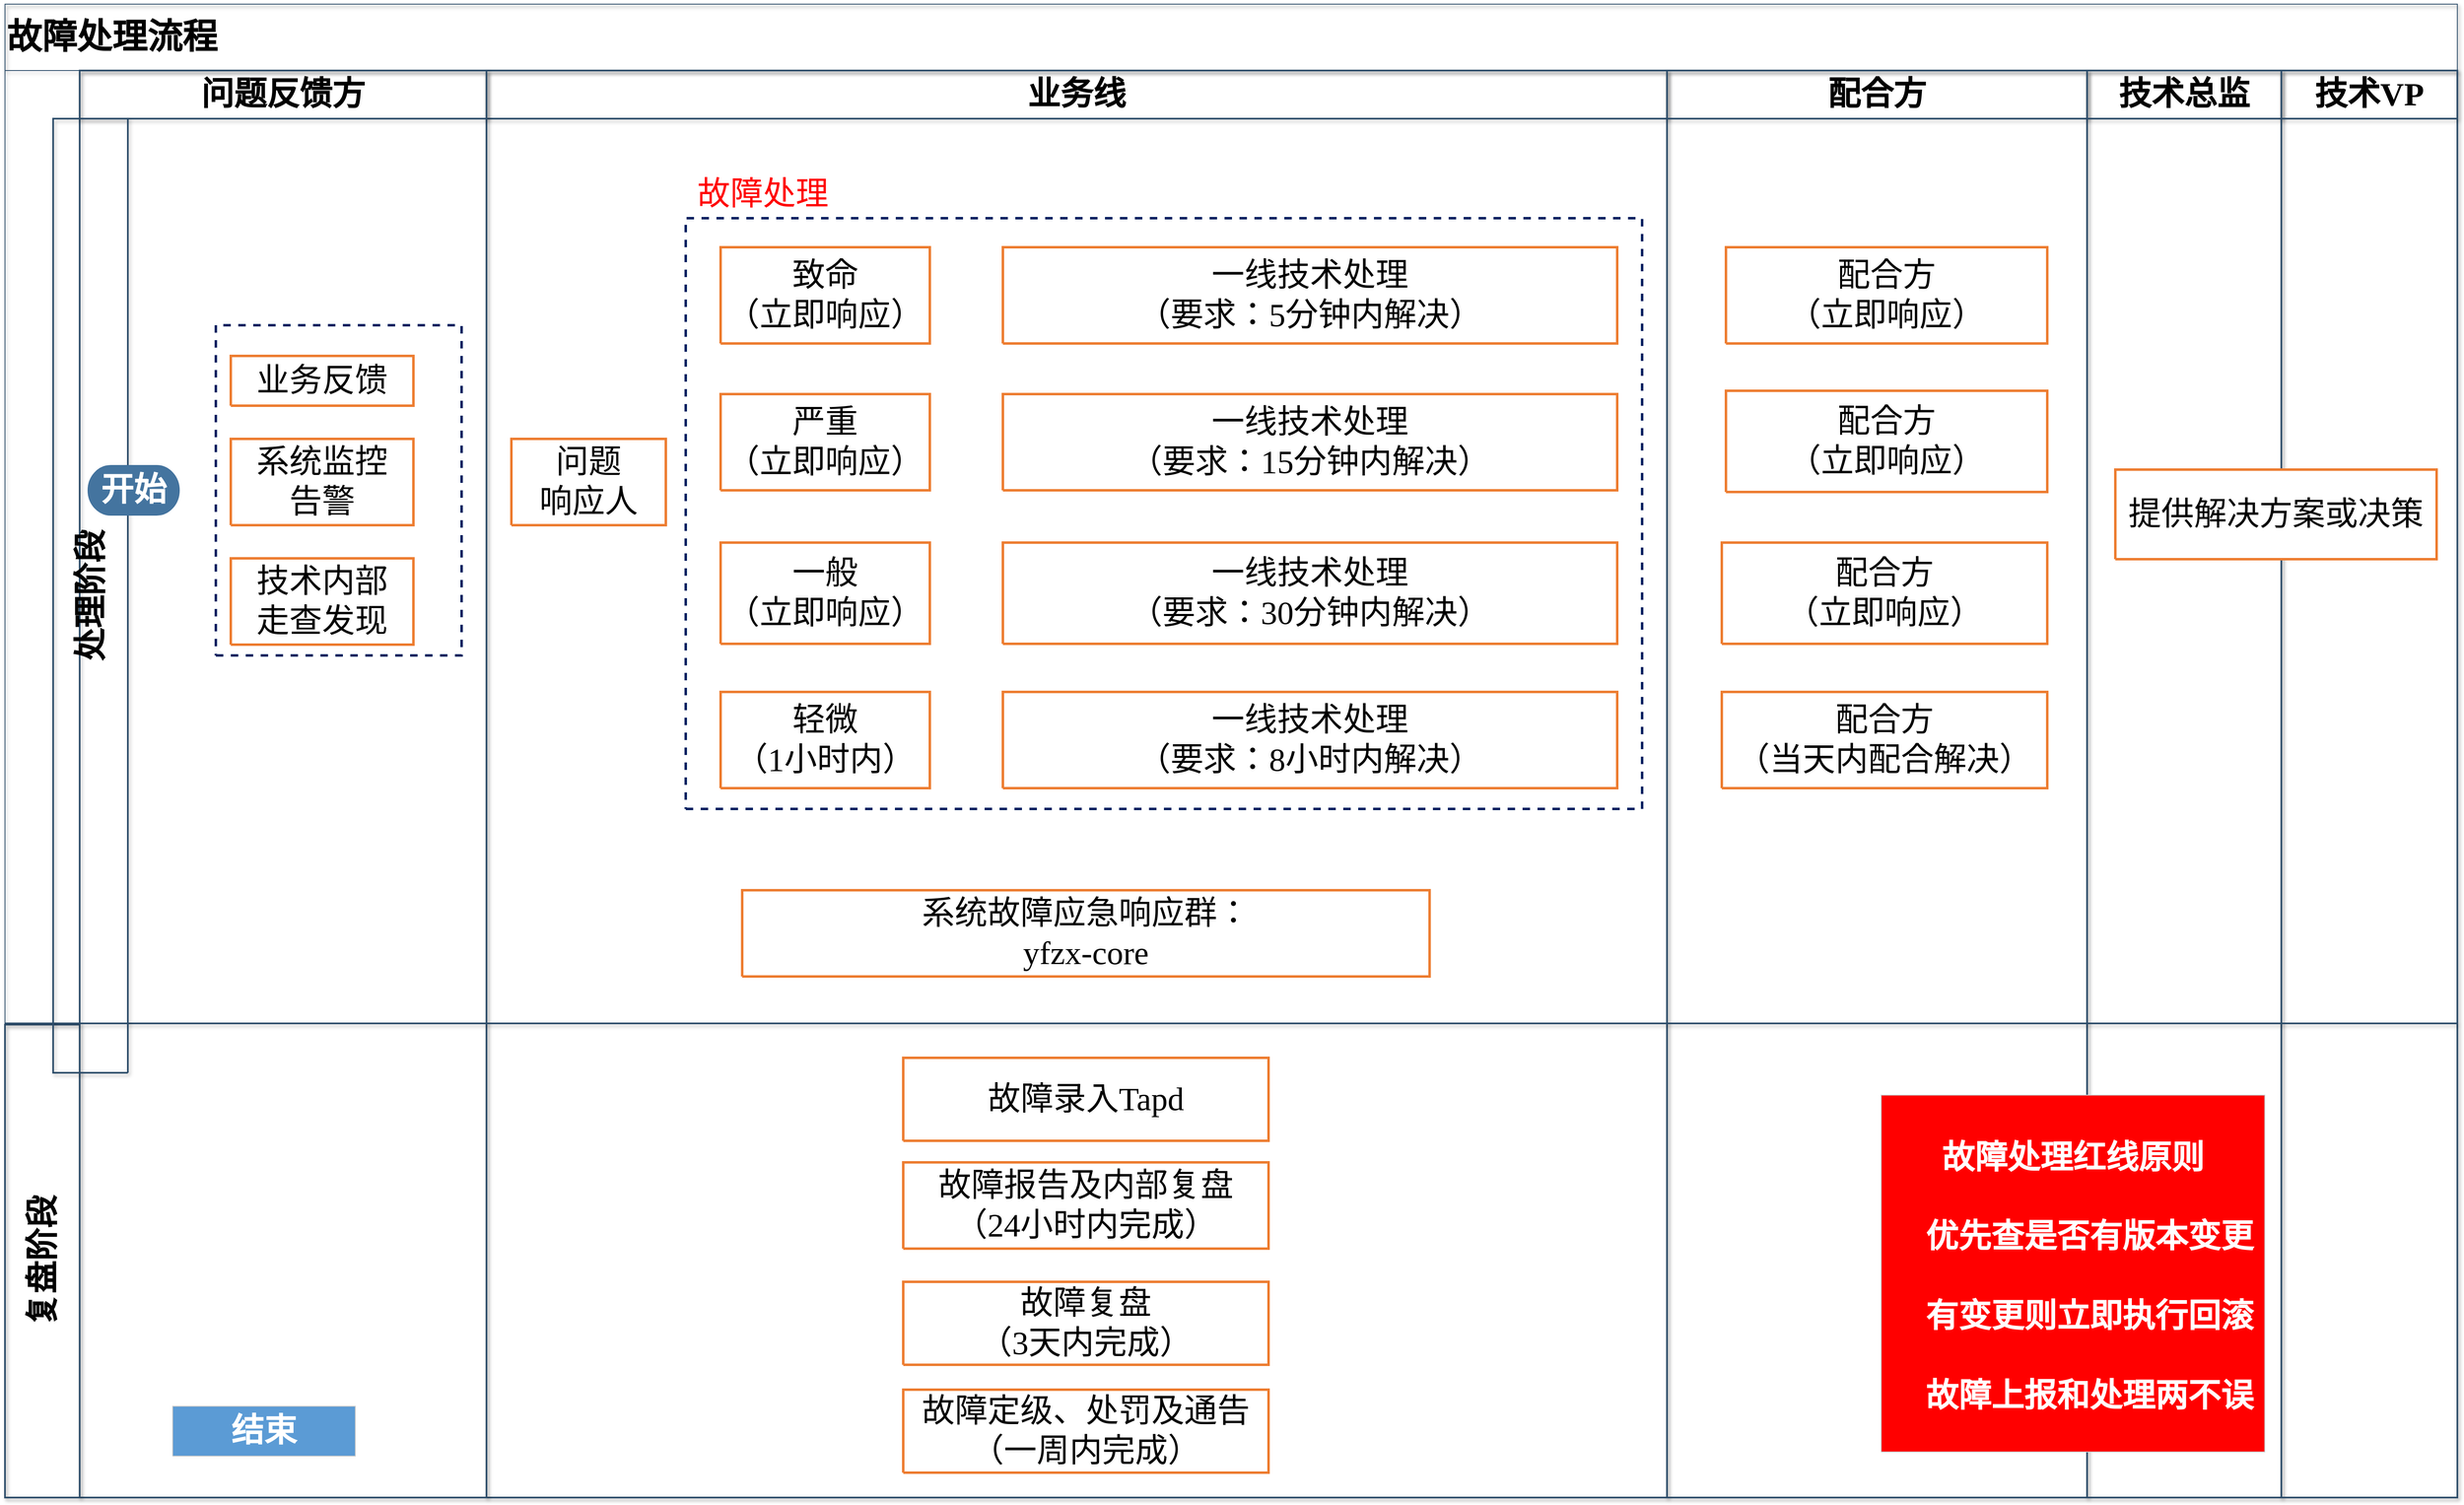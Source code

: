 <mxfile version="20.0.1" type="github"><diagram id="RXhcRyPgzI9M_mTxzWSv" name="Page-1"><mxGraphModel dx="1177" dy="769" grid="1" gridSize="10" guides="1" tooltips="1" connect="1" arrows="1" fold="1" page="1" pageScale="1" pageWidth="827" pageHeight="1169" math="0" shadow="0"><root><mxCell id="0"/><mxCell id="1" parent="0"/><mxCell id="GvSvn46CDAWrLHiPEnt6-1" style="vsdxID=1;fillColor=none;gradientColor=none;strokeColor=none;shadow=1;points=[[0,0.94,0],[0,0.88,0],[0,0.81,0],[0,0.75,0],[0,0.69,0],[0,0.63,0],[0,0.56,0],[0,0.5,0],[0,0.44,0],[0,0.37,0],[0,0.31,0],[0,0.25,0],[0,0.19,0],[0,0.13,0],[0,0.06,0],[1,0.94,0],[1,0.88,0],[1,0.81,0],[1,0.75,0],[1,0.69,0],[1,0.63,0],[1,0.56,0],[1,0.5,0],[1,0.44,0],[1,0.37,0],[1,0.31,0],[1,0.25,0],[1,0.19,0],[1,0.13,0],[1,0.06,0]];labelBackgroundColor=none;rounded=0;html=1;whiteSpace=wrap;" vertex="1" parent="1"><mxGeometry x="150" y="38" width="2954" height="1800" as="geometry"/></mxCell><mxCell id="GvSvn46CDAWrLHiPEnt6-2" style="vsdxID=2;fillColor=#4f88bb;gradientColor=none;fillOpacity=0;shape=stencil(nZBLDoAgDERP0z3SIyjew0SURgSD+Lu9kMZoXLhwN9O+tukAlrNpJg1SzDH4QW/URgNYgZTkjA4UkwJUgGXng+6DX1zLfmoymdXo17xh5zmRJ6Q42BWCfc2oJfdAr+Yv+AP9Cb7OJ3H/2JG1HNGz/84klThPVCc=);strokeColor=#2d4d6a;shadow=1;points=[[0.06,1,0],[0.13,1,0],[0.19,1,0],[0.25,1,0],[0.31,1,0],[0.37,1,0],[0.44,1,0],[0.5,1,0],[0.56,1,0],[0.63,1,0],[0.69,1,0],[0.75,1,0],[0.81,1,0],[0.88,1,0],[0.94,1,0],[0.06,0,0],[0.13,0,0],[0.19,0,0],[0.25,0,0],[0.31,0,0],[0.37,0,0],[0.44,0,0],[0.5,0,0],[0.56,0,0],[0.63,0,0],[0.69,0,0],[0.75,0,0],[0.81,0,0],[0.88,0,0],[0.94,0,0]];labelBackgroundColor=none;rounded=0;html=1;whiteSpace=wrap;" vertex="1" parent="GvSvn46CDAWrLHiPEnt6-1"><mxGeometry width="2954" height="1800" as="geometry"/></mxCell><mxCell id="GvSvn46CDAWrLHiPEnt6-3" value="&lt;div style=&quot;font-size: 1px&quot;&gt;&lt;font style=&quot;font-size:42.33px;font-family:Microsoft YaHei;color:#000000;direction:ltr;letter-spacing:0px;line-height:120%;opacity:1&quot;&gt;&lt;b&gt;故障处理流程&lt;br/&gt;&lt;/b&gt;&lt;/font&gt;&lt;/div&gt;" style="verticalAlign=middle;align=left;vsdxID=3;fillColor=none;gradientColor=none;shape=stencil(nZBLDoAgDERP0z3SIyjew0SURgSD+Lu9kMZoXLhwN9O+tukAlrNpJg1SzDH4QW/URgNYgZTkjA4UkwJUgGXng+6DX1zLfmoymdXo17xh5zmRJ6Q42BWCfc2oJfdAr+Yv+AP9Cb7OJ3H/2JG1HNGz/84klThPVCc=);strokeColor=#2d4d6a;shadow=1;points=[[0.06,1,0],[0.13,1,0],[0.19,1,0],[0.25,1,0],[0.31,1,0],[0.37,1,0],[0.44,1,0],[0.5,1,0],[0.56,1,0],[0.63,1,0],[0.69,1,0],[0.75,1,0],[0.81,1,0],[0.88,1,0],[0.94,1,0],[0.06,0,0],[0.13,0,0],[0.19,0,0],[0.25,0,0],[0.31,0,0],[0.37,0,0],[0.44,0,0],[0.5,0,0],[0.56,0,0],[0.63,0,0],[0.69,0,0],[0.75,0,0],[0.81,0,0],[0.88,0,0],[0.94,0,0]];labelBackgroundColor=none;rounded=0;html=1;whiteSpace=wrap;" vertex="1" parent="GvSvn46CDAWrLHiPEnt6-1"><mxGeometry width="2954" height="80" as="geometry"/></mxCell><mxCell id="GvSvn46CDAWrLHiPEnt6-4" style="vsdxID=4;fillColor=#44749f;gradientColor=none;fillOpacity=0;shape=stencil(nZBLDoAgDERP0z3SIyjew0SURgSD+Lu9kMZoXLhwN9N5bdMClrNpJg1SzDH4QW/URgNYgZTkjA4UkwJUgGXng+6DX1zLfmoymdXo1zxh5z6RO6Q42BWCfc2oJfdAr/AX/IH+BF/rk7hv7MjaZ/L+RirxJ1Gd);strokeColor=#2d4d6a;strokeWidth=2;shadow=1;points=[];labelBackgroundColor=none;rounded=0;html=1;whiteSpace=wrap;" vertex="1" parent="1"><mxGeometry x="240" y="118" width="2864" height="1720" as="geometry"/></mxCell><mxCell id="GvSvn46CDAWrLHiPEnt6-5" style="vsdxID=6;fillColor=none;gradientColor=none;strokeColor=none;strokeWidth=2;shadow=1;points=[];labelBackgroundColor=none;rounded=0;html=1;whiteSpace=wrap;" vertex="1" parent="1"><mxGeometry x="730" y="118" width="1422" height="1720" as="geometry"/></mxCell><mxCell id="GvSvn46CDAWrLHiPEnt6-6" style="vsdxID=7;fillColor=none;gradientColor=none;shape=stencil(nZBLDoAgDERP0z3SIyjew0SURgSD+Lu9kMZoXLhwN9O+tukAlrNpJg1SzDH4QW/URgNYgZTkjA4UkwJUgGXng+6DX1zLfmoymdXo17xh5zmRJ6Q42BWCfc2oJfdAr+Yv+AP9Cb7OJ3H/2JG1HNGz/84klThPVCc=);strokeColor=#2d4d6a;strokeWidth=2;shadow=1;points=[];labelBackgroundColor=none;rounded=0;html=1;whiteSpace=wrap;" vertex="1" parent="GvSvn46CDAWrLHiPEnt6-5"><mxGeometry width="1422" height="1720" as="geometry"/></mxCell><mxCell id="GvSvn46CDAWrLHiPEnt6-7" value="&lt;div style=&quot;font-size: 1px&quot;&gt;&lt;font style=&quot;font-size:39.51px;font-family:Microsoft YaHei;color:#000000;direction:ltr;letter-spacing:0px;line-height:120%;opacity:1&quot;&gt;&lt;b&gt;业务线&lt;br/&gt;&lt;/b&gt;&lt;/font&gt;&lt;/div&gt;" style="verticalAlign=middle;align=center;vsdxID=8;fillColor=none;gradientColor=none;shape=stencil(nZBLDoAgDERP0z3SIyjew0SURgSD+Lu9kMZoXLhwN9O+tukAlrNpJg1SzDH4QW/URgNYgZTkjA4UkwJUgGXng+6DX1zLfmoymdXo17xh5zmRJ6Q42BWCfc2oJfdAr+Yv+AP9Cb7OJ3H/2JG1HNGz/84klThPVCc=);strokeColor=#2d4d6a;strokeWidth=2;shadow=1;points=[];labelBackgroundColor=none;rounded=0;html=1;whiteSpace=wrap;" vertex="1" parent="GvSvn46CDAWrLHiPEnt6-5"><mxGeometry width="1422" height="58" as="geometry"/></mxCell><mxCell id="GvSvn46CDAWrLHiPEnt6-8" style="vsdxID=9;fillColor=none;gradientColor=none;strokeColor=none;strokeWidth=2;shadow=1;points=[];labelBackgroundColor=none;rounded=0;html=1;whiteSpace=wrap;" vertex="1" parent="1"><mxGeometry x="240" y="118" width="490" height="1720" as="geometry"/></mxCell><mxCell id="GvSvn46CDAWrLHiPEnt6-9" style="vsdxID=10;fillColor=#4f88bb;gradientColor=none;fillOpacity=0;shape=stencil(nZBLDoAgDERP0z3SIyjew0SURgSD+Lu9kMZoXLhwN9O+tukAlrNpJg1SzDH4QW/URgNYgZTkjA4UkwJUgGXng+6DX1zLfmoymdXo17xh5zmRJ6Q42BWCfc2oJfdAr+Yv+AP9Cb7OJ3H/2JG1HNGz/84klThPVCc=);strokeColor=#2d4d6a;strokeWidth=2;shadow=1;points=[];labelBackgroundColor=none;rounded=0;html=1;whiteSpace=wrap;" vertex="1" parent="GvSvn46CDAWrLHiPEnt6-8"><mxGeometry width="490" height="1720" as="geometry"/></mxCell><mxCell id="GvSvn46CDAWrLHiPEnt6-10" value="&lt;div style=&quot;font-size: 1px&quot;&gt;&lt;font style=&quot;font-size:39.51px;font-family:Microsoft YaHei;color:#000000;direction:ltr;letter-spacing:0px;line-height:120%;opacity:1&quot;&gt;&lt;b&gt;问题反馈方&lt;br/&gt;&lt;/b&gt;&lt;/font&gt;&lt;/div&gt;" style="verticalAlign=middle;align=center;vsdxID=11;fillColor=none;gradientColor=none;shape=stencil(nZBLDoAgDERP0z3SIyjew0SURgSD+Lu9kMZoXLhwN9O+tukAlrNpJg1SzDH4QW/URgNYgZTkjA4UkwJUgGXng+6DX1zLfmoymdXo17xh5zmRJ6Q42BWCfc2oJfdAr+Yv+AP9Cb7OJ3H/2JG1HNGz/84klThPVCc=);strokeColor=#2d4d6a;strokeWidth=2;shadow=1;points=[];labelBackgroundColor=none;rounded=0;html=1;whiteSpace=wrap;" vertex="1" parent="GvSvn46CDAWrLHiPEnt6-8"><mxGeometry width="490" height="58" as="geometry"/></mxCell><mxCell id="GvSvn46CDAWrLHiPEnt6-11" style="vsdxID=37;fillColor=none;gradientColor=none;strokeColor=none;strokeWidth=2;shadow=1;points=[];labelBackgroundColor=none;rounded=0;html=1;whiteSpace=wrap;" vertex="1" parent="1"><mxGeometry x="2152" y="118" width="506" height="1720" as="geometry"/></mxCell><mxCell id="GvSvn46CDAWrLHiPEnt6-12" style="vsdxID=38;fillColor=none;gradientColor=none;shape=stencil(nZBLDoAgDERP0z3SIyjew0SURgSD+Lu9kMZoXLhwN9O+tukAlrNpJg1SzDH4QW/URgNYgZTkjA4UkwJUgGXng+6DX1zLfmoymdXo17xh5zmRJ6Q42BWCfc2oJfdAr+Yv+AP9Cb7OJ3H/2JG1HNGz/84klThPVCc=);strokeColor=#2d4d6a;strokeWidth=2;shadow=1;points=[];labelBackgroundColor=none;rounded=0;html=1;whiteSpace=wrap;" vertex="1" parent="GvSvn46CDAWrLHiPEnt6-11"><mxGeometry width="506" height="1720" as="geometry"/></mxCell><mxCell id="GvSvn46CDAWrLHiPEnt6-13" value="&lt;div style=&quot;font-size: 1px&quot;&gt;&lt;font style=&quot;font-size:39.51px;font-family:Microsoft YaHei;color:#000000;direction:ltr;letter-spacing:0px;line-height:120%;opacity:1&quot;&gt;&lt;b&gt;配合方&lt;br/&gt;&lt;/b&gt;&lt;/font&gt;&lt;/div&gt;" style="verticalAlign=middle;align=center;vsdxID=39;fillColor=none;gradientColor=none;shape=stencil(nZBLDoAgDERP0z3SIyjew0SURgSD+Lu9kMZoXLhwN9O+tukAlrNpJg1SzDH4QW/URgNYgZTkjA4UkwJUgGXng+6DX1zLfmoymdXo17xh5zmRJ6Q42BWCfc2oJfdAr+Yv+AP9Cb7OJ3H/2JG1HNGz/84klThPVCc=);strokeColor=#2d4d6a;strokeWidth=2;shadow=1;points=[];labelBackgroundColor=none;rounded=0;html=1;whiteSpace=wrap;" vertex="1" parent="GvSvn46CDAWrLHiPEnt6-11"><mxGeometry width="506" height="58" as="geometry"/></mxCell><mxCell id="GvSvn46CDAWrLHiPEnt6-14" style="vsdxID=40;fillColor=none;gradientColor=none;strokeColor=none;strokeWidth=2;shadow=1;points=[];labelBackgroundColor=none;rounded=0;html=1;whiteSpace=wrap;" vertex="1" parent="1"><mxGeometry x="2658" y="118" width="234" height="1720" as="geometry"/></mxCell><mxCell id="GvSvn46CDAWrLHiPEnt6-15" style="vsdxID=41;fillColor=none;gradientColor=none;shape=stencil(nZBLDoAgDERP0z3SIyjew0SURgSD+Lu9kMZoXLhwN9O+tukAlrNpJg1SzDH4QW/URgNYgZTkjA4UkwJUgGXng+6DX1zLfmoymdXo17xh5zmRJ6Q42BWCfc2oJfdAr+Yv+AP9Cb7OJ3H/2JG1HNGz/84klThPVCc=);strokeColor=#2d4d6a;strokeWidth=2;shadow=1;points=[];labelBackgroundColor=none;rounded=0;html=1;whiteSpace=wrap;" vertex="1" parent="GvSvn46CDAWrLHiPEnt6-14"><mxGeometry width="234" height="1720" as="geometry"/></mxCell><mxCell id="GvSvn46CDAWrLHiPEnt6-16" value="&lt;div style=&quot;font-size: 1px&quot;&gt;&lt;font style=&quot;font-size:39.51px;font-family:Microsoft YaHei;color:#000000;direction:ltr;letter-spacing:0px;line-height:120%;opacity:1&quot;&gt;&lt;b&gt;技术总监&lt;br/&gt;&lt;/b&gt;&lt;/font&gt;&lt;/div&gt;" style="verticalAlign=middle;align=center;vsdxID=42;fillColor=none;gradientColor=none;shape=stencil(nZBLDoAgDERP0z3SIyjew0SURgSD+Lu9kMZoXLhwN9O+tukAlrNpJg1SzDH4QW/URgNYgZTkjA4UkwJUgGXng+6DX1zLfmoymdXo17xh5zmRJ6Q42BWCfc2oJfdAr+Yv+AP9Cb7OJ3H/2JG1HNGz/84klThPVCc=);strokeColor=#2d4d6a;strokeWidth=2;shadow=1;points=[];labelBackgroundColor=none;rounded=0;html=1;whiteSpace=wrap;" vertex="1" parent="GvSvn46CDAWrLHiPEnt6-14"><mxGeometry width="234" height="58" as="geometry"/></mxCell><mxCell id="GvSvn46CDAWrLHiPEnt6-17" style="vsdxID=163;fillColor=none;gradientColor=none;strokeColor=none;strokeWidth=2;shadow=1;points=[];labelBackgroundColor=none;rounded=0;html=1;whiteSpace=wrap;" vertex="1" parent="1"><mxGeometry x="2892" y="118" width="212" height="1720" as="geometry"/></mxCell><mxCell id="GvSvn46CDAWrLHiPEnt6-18" style="vsdxID=164;fillColor=none;gradientColor=none;shape=stencil(nZBLDoAgDERP0z3SIyjew0SURgSD+Lu9kMZoXLhwN9O+tukAlrNpJg1SzDH4QW/URgNYgZTkjA4UkwJUgGXng+6DX1zLfmoymdXo17xh5zmRJ6Q42BWCfc2oJfdAr+Yv+AP9Cb7OJ3H/2JG1HNGz/84klThPVCc=);strokeColor=#2d4d6a;strokeWidth=2;shadow=1;points=[];labelBackgroundColor=none;rounded=0;html=1;whiteSpace=wrap;" vertex="1" parent="GvSvn46CDAWrLHiPEnt6-17"><mxGeometry width="212" height="1720" as="geometry"/></mxCell><mxCell id="GvSvn46CDAWrLHiPEnt6-19" value="&lt;div style=&quot;font-size: 1px&quot;&gt;&lt;font style=&quot;font-size:39.51px;font-family:Microsoft YaHei;color:#000000;direction:ltr;letter-spacing:0px;line-height:120%;opacity:1&quot;&gt;&lt;b&gt;技术VP&lt;br/&gt;&lt;/b&gt;&lt;/font&gt;&lt;/div&gt;" style="verticalAlign=middle;align=center;vsdxID=165;fillColor=none;gradientColor=none;shape=stencil(nZBLDoAgDERP0z3SIyjew0SURgSD+Lu9kMZoXLhwN9O+tukAlrNpJg1SzDH4QW/URgNYgZTkjA4UkwJUgGXng+6DX1zLfmoymdXo17xh5zmRJ6Q42BWCfc2oJfdAr+Yv+AP9Cb7OJ3H/2JG1HNGz/84klThPVCc=);strokeColor=#2d4d6a;strokeWidth=2;shadow=1;points=[];labelBackgroundColor=none;rounded=0;html=1;whiteSpace=wrap;" vertex="1" parent="GvSvn46CDAWrLHiPEnt6-17"><mxGeometry width="212" height="58" as="geometry"/></mxCell><mxCell id="GvSvn46CDAWrLHiPEnt6-20" style="vsdxID=5;fillColor=#44749f;gradientColor=none;shape=stencil(nZBLDoAgDERP0z3SIyDew0QUooJB/N1eSGM0LFywm2lf23QAxarbRQFna/BuVIfpggasgXNjtfImRAUoAUXvvBq822xHfmkTmdTs9rThpDmWJji7yFWMfEPoZOwHfZpF8A9aCGbno3h/jCYPIJYoPJQ3);strokeColor=#2d4d6a;strokeWidth=2;shadow=1;points=[];labelBackgroundColor=none;rounded=0;html=1;whiteSpace=wrap;" vertex="1" parent="1"><mxGeometry x="150" y="176" width="2954" height="1661" as="geometry"/></mxCell><mxCell id="GvSvn46CDAWrLHiPEnt6-21" style="vsdxID=12;fillColor=none;gradientColor=none;strokeColor=none;strokeWidth=2;shadow=1;points=[];labelBackgroundColor=none;rounded=0;html=1;whiteSpace=wrap;" vertex="1" parent="1"><mxGeometry x="150" y="1268" width="2954" height="570" as="geometry"/></mxCell><mxCell id="GvSvn46CDAWrLHiPEnt6-22" value="&lt;div style=&quot;font-size: 1px&quot;&gt;&lt;/div&gt;" style="verticalAlign=middle;align=center;vsdxID=13;rotation=90;fillColor=none;gradientColor=none;fillOpacity=0;strokeColor=none;strokeWidth=2;shadow=1;points=[];labelBackgroundColor=none;rounded=0;html=1;whiteSpace=wrap;" vertex="1" parent="GvSvn46CDAWrLHiPEnt6-21"><mxGeometry x="1192" y="-1192" width="570" height="2954" as="geometry"/></mxCell><mxCell id="GvSvn46CDAWrLHiPEnt6-23" value="&lt;div style=&quot;font-size: 1px&quot;&gt;&lt;p style=&quot;align:center;margin-left:0;margin-right:0;margin-top:0px;margin-bottom:0px;text-indent:0;valign:middle;direction:ltr;&quot;&gt;&lt;font style=&quot;font-size:39.51px;font-family:Microsoft YaHei;color:#000000;direction:ltr;letter-spacing:0px;line-height:120%;opacity:1&quot;&gt;&lt;b&gt;复盘阶段&lt;br/&gt;&lt;/b&gt;&lt;/font&gt;&lt;/p&gt;&lt;/div&gt;" style="verticalAlign=middle;align=center;vsdxID=14;rotation=270;fillColor=none;gradientColor=none;shape=stencil(nZBLDoAgDERP0z3SIyjew0SURgSD+Lu9kMZoXLhwN9O+tukAlrNpJg1SzDH4QW/URgNYgZTkjA4UkwJUgGXng+6DX1zLfmoymdXo17xh5zmRJ6Q42BWCfc2oJfdAr+Yv+AP9Cb7OJ3H/2JG1HNGz/84klThPVCc=);strokeColor=#2d4d6a;strokeWidth=2;shadow=1;points=[];labelBackgroundColor=none;rounded=0;html=1;whiteSpace=wrap;" vertex="1" parent="GvSvn46CDAWrLHiPEnt6-21"><mxGeometry x="-240" y="240" width="570" height="90" as="geometry"/></mxCell><mxCell id="GvSvn46CDAWrLHiPEnt6-24" style="vsdxID=113;fillColor=none;gradientColor=none;strokeColor=none;strokeWidth=2;shadow=1;points=[];labelBackgroundColor=none;rounded=0;html=1;whiteSpace=wrap;" vertex="1" parent="1"><mxGeometry x="150" y="176" width="2954" height="1091" as="geometry"/></mxCell><mxCell id="GvSvn46CDAWrLHiPEnt6-25" value="&lt;div style=&quot;font-size: 1px&quot;&gt;&lt;/div&gt;" style="verticalAlign=middle;align=center;vsdxID=114;rotation=90;fillColor=none;gradientColor=none;fillOpacity=0;shape=stencil(fY9LDoAgDERP0z3SIyjeg0SURgWD+Lu9kC4UF+5m2td2ClivVi8GpFhj8KM5qIsWsAEpyVkTKCYFqADr3gczBL+5jv2iM5nV7Pe84eS5Sog8I8VV+pbhidwPXKBJPEc437v3DZRK/AyqGw==);strokeColor=#2d4d6a;strokeWidth=2;shadow=1;points=[];labelBackgroundColor=none;rounded=0;html=1;whiteSpace=wrap;" vertex="1" parent="GvSvn46CDAWrLHiPEnt6-24"><mxGeometry x="931" y="-932" width="1091" height="2954" as="geometry"/></mxCell><mxCell id="GvSvn46CDAWrLHiPEnt6-26" value="&lt;div style=&quot;font-size: 1px&quot;&gt;&lt;p style=&quot;align:center;margin-left:0;margin-right:0;margin-top:0px;margin-bottom:0px;text-indent:0;valign:middle;direction:ltr;&quot;&gt;&lt;font style=&quot;font-size:39.51px;font-family:Microsoft YaHei;color:#000000;direction:ltr;letter-spacing:0px;line-height:120%;opacity:1&quot;&gt;&lt;b&gt;处理阶段&lt;br/&gt;&lt;/b&gt;&lt;/font&gt;&lt;/p&gt;&lt;/div&gt;" style="verticalAlign=middle;align=center;vsdxID=115;rotation=270;fillColor=none;gradientColor=none;shape=stencil(nZBLDoAgDERP0z3SIyjew0SURgSD+Lu9kMZoXLhwN9O+tukAlrNpJg1SzDH4QW/URgNYgZTkjA4UkwJUgGXng+6DX1zLfmoymdXo17xh5zmRJ6Q42BWCfc2oJfdAr+Yv+AP9Cb7OJ3H/2JG1HNGz/84klThPVCc=);strokeColor=#2d4d6a;strokeWidth=2;shadow=1;points=[];labelBackgroundColor=none;rounded=0;html=1;whiteSpace=wrap;" vertex="1" parent="GvSvn46CDAWrLHiPEnt6-24"><mxGeometry x="-472" y="530" width="1150" height="90" as="geometry"/></mxCell><UserObject label="" Function="业务线" id="GvSvn46CDAWrLHiPEnt6-27"><mxCell style="vsdxID=191;fillColor=none;gradientColor=none;shape=stencil(nZBLDoAgDERP0z3SIyjew0SURgSD+Lu9kMZoXLhwN9O+tukAlrNpJg1SzDH4QW/URgNYgZTkjA4UkwJUgGXng+6DX1zLfmoymdXo17xh5zmRJ6Q42BWCfc2oJfdAr+Yv+AP9Cb7OJ3H/2JG1HNGz/84klThPVCc=);dashed=1;strokeColor=#002060;strokeWidth=3;spacingTop=-1;spacingBottom=-1;spacingLeft=-1;spacingRight=-1;points=[];labelBackgroundColor=none;rounded=0;html=1;whiteSpace=wrap;" vertex="1" parent="1"><mxGeometry x="970" y="296" width="1152" height="712" as="geometry"/></mxCell></UserObject><UserObject label="&lt;div style=&quot;font-size: 1px&quot;&gt;&lt;font style=&quot;font-size:39.51px;font-family:Microsoft YaHei;color:#000000;direction:ltr;letter-spacing:0px;line-height:120%;opacity:1&quot;&gt;业务反馈&lt;br/&gt;&lt;/font&gt;&lt;/div&gt;" Function="问题反馈方" id="GvSvn46CDAWrLHiPEnt6-28"><mxCell style="verticalAlign=middle;align=center;vsdxID=118;fillColor=#ffffff;gradientColor=none;shape=stencil(nZBLDoAgDERP0z3SIyjew0SURgSD+Lu9kMZoXLhwN9O+tukAlrNpJg1SzDH4QW/URgNYgZTkjA4UkwJUgGXng+6DX1zLfmoymdXo17xh5zmRJ6Q42BWCfc2oJfdAr+Yv+AP9Cb7OJ3H/2JG1HNGz/84klThPVCc=);strokeColor=#ed7d31;strokeWidth=3;spacingTop=-1;spacingBottom=-1;spacingLeft=-1;spacingRight=-1;points=[[0,0.5,0],[1,0.5,0],[0.5,1,0],[0.5,0,0]];labelBackgroundColor=none;rounded=0;html=1;whiteSpace=wrap;" vertex="1" parent="1"><mxGeometry x="422" y="462" width="220" height="60" as="geometry"/></mxCell></UserObject><UserObject label="&lt;div style=&quot;font-size: 1px&quot;&gt;&lt;font style=&quot;font-size:39.51px;font-family:Microsoft YaHei;color:#000000;direction:ltr;letter-spacing:0px;line-height:120%;opacity:1&quot;&gt;系统监控&lt;br/&gt;告警&lt;br/&gt;&lt;/font&gt;&lt;/div&gt;" Function="问题反馈方" id="GvSvn46CDAWrLHiPEnt6-29"><mxCell style="verticalAlign=middle;align=center;vsdxID=119;fillColor=#ffffff;gradientColor=none;shape=stencil(nZBLDoAgDERP0z3SIyjew0SURgSD+Lu9kMZoXLhwN9O+tukAlrNpJg1SzDH4QW/URgNYgZTkjA4UkwJUgGXng+6DX1zLfmoymdXo17xh5zmRJ6Q42BWCfc2oJfdAr+Yv+AP9Cb7OJ3H/2JG1HNGz/84klThPVCc=);strokeColor=#ed7d31;strokeWidth=3;spacingTop=-1;spacingBottom=-1;spacingLeft=-1;spacingRight=-1;points=[[1,0.5,0],[0.5,0.5,0],[0.5,0,0]];labelBackgroundColor=none;rounded=0;html=1;whiteSpace=wrap;" vertex="1" parent="1"><mxGeometry x="422" y="562" width="220" height="104" as="geometry"/></mxCell></UserObject><UserObject label="&lt;div style=&quot;font-size: 1px&quot;&gt;&lt;font style=&quot;font-size:39.51px;font-family:Microsoft YaHei;color:#000000;direction:ltr;letter-spacing:0px;line-height:120%;opacity:1&quot;&gt;技术内部&lt;br/&gt;走查发现&lt;br/&gt;&lt;/font&gt;&lt;/div&gt;" Function="问题反馈方" id="GvSvn46CDAWrLHiPEnt6-30"><mxCell style="verticalAlign=middle;align=center;vsdxID=120;fillColor=#ffffff;gradientColor=none;shape=stencil(nZBLDoAgDERP0z3SIyjew0SURgSD+Lu9kMZoXLhwN9O+tukAlrNpJg1SzDH4QW/URgNYgZTkjA4UkwJUgGXng+6DX1zLfmoymdXo17xh5zmRJ6Q42BWCfc2oJfdAr+Yv+AP9Cb7OJ3H/2JG1HNGz/84klThPVCc=);strokeColor=#ed7d31;strokeWidth=3;spacingTop=-1;spacingBottom=-1;spacingLeft=-1;spacingRight=-1;points=[[1,0.5,0],[0.5,0.5,0],[0.5,0,0]];labelBackgroundColor=none;rounded=0;html=1;whiteSpace=wrap;" vertex="1" parent="1"><mxGeometry x="422" y="706" width="220" height="104" as="geometry"/></mxCell></UserObject><UserObject label="&lt;div style=&quot;font-size: 1px&quot;&gt;&lt;font style=&quot;font-size:39.51px;font-family:Microsoft YaHei;color:#000000;direction:ltr;letter-spacing:0px;line-height:120%;opacity:1&quot;&gt;问题&lt;br/&gt;响应人&lt;br/&gt;&lt;/font&gt;&lt;/div&gt;" Function="业务线" id="GvSvn46CDAWrLHiPEnt6-31"><mxCell style="verticalAlign=middle;align=center;vsdxID=134;fillColor=#ffffff;gradientColor=none;shape=stencil(nZBLDoAgDERP0z3SIyjew0SURgSD+Lu9kMZoXLhwN9O+tukAlrNpJg1SzDH4QW/URgNYgZTkjA4UkwJUgGXng+6DX1zLfmoymdXo17xh5zmRJ6Q42BWCfc2oJfdAr+Yv+AP9Cb7OJ3H/2JG1HNGz/84klThPVCc=);strokeColor=#ed7d31;strokeWidth=3;spacingTop=-1;spacingBottom=-1;spacingLeft=-1;spacingRight=-1;points=[[1,0.5,0],[0.5,0.5,0],[0.5,0,0]];labelBackgroundColor=none;rounded=0;html=1;whiteSpace=wrap;" vertex="1" parent="1"><mxGeometry x="760" y="562" width="186" height="104" as="geometry"/></mxCell></UserObject><UserObject label="&lt;div style=&quot;font-size: 1px&quot;&gt;&lt;font style=&quot;font-size:39.51px;font-family:Microsoft YaHei;color:#000000;direction:ltr;letter-spacing:0px;line-height:120%;opacity:1&quot;&gt;致命&lt;br/&gt;（立即响应）&lt;br/&gt;&lt;/font&gt;&lt;/div&gt;" Function="业务线" id="GvSvn46CDAWrLHiPEnt6-32"><mxCell style="verticalAlign=middle;align=center;vsdxID=137;fillColor=#ffffff;gradientColor=none;shape=stencil(nZBLDoAgDERP0z3SIyjew0SURgSD+Lu9kMZoXLhwN9O+tukAlrNpJg1SzDH4QW/URgNYgZTkjA4UkwJUgGXng+6DX1zLfmoymdXo17xh5zmRJ6Q42BWCfc2oJfdAr+Yv+AP9Cb7OJ3H/2JG1HNGz/84klThPVCc=);strokeColor=#ed7d31;strokeWidth=3;spacingTop=-1;spacingBottom=-1;spacingLeft=-1;spacingRight=-1;points=[[1,0.5,0],[0.5,0.5,0],[0.5,0,0]];labelBackgroundColor=none;rounded=0;html=1;whiteSpace=wrap;" vertex="1" parent="1"><mxGeometry x="1012" y="331" width="252" height="116" as="geometry"/></mxCell></UserObject><UserObject label="&lt;div style=&quot;font-size: 1px&quot;&gt;&lt;font style=&quot;font-size:39.51px;font-family:Microsoft YaHei;color:#000000;direction:ltr;letter-spacing:0px;line-height:120%;opacity:1&quot;&gt;严重&lt;br/&gt;（立即响应）&lt;br/&gt;&lt;/font&gt;&lt;/div&gt;" Function="业务线" id="GvSvn46CDAWrLHiPEnt6-33"><mxCell style="verticalAlign=middle;align=center;vsdxID=138;fillColor=#ffffff;gradientColor=none;shape=stencil(nZBLDoAgDERP0z3SIyjew0SURgSD+Lu9kMZoXLhwN9O+tukAlrNpJg1SzDH4QW/URgNYgZTkjA4UkwJUgGXng+6DX1zLfmoymdXo17xh5zmRJ6Q42BWCfc2oJfdAr+Yv+AP9Cb7OJ3H/2JG1HNGz/84klThPVCc=);strokeColor=#ed7d31;strokeWidth=3;spacingTop=-1;spacingBottom=-1;spacingLeft=-1;spacingRight=-1;points=[[1,0.5,0],[0.5,0.5,0],[0.5,0,0]];labelBackgroundColor=none;rounded=0;html=1;whiteSpace=wrap;" vertex="1" parent="1"><mxGeometry x="1012" y="508" width="252" height="116" as="geometry"/></mxCell></UserObject><UserObject label="&lt;div style=&quot;font-size: 1px&quot;&gt;&lt;font style=&quot;font-size:39.51px;font-family:Microsoft YaHei;color:#000000;direction:ltr;letter-spacing:0px;line-height:120%;opacity:1&quot;&gt;一般&lt;br/&gt;（立即响应）&lt;br/&gt;&lt;/font&gt;&lt;/div&gt;" Function="业务线" id="GvSvn46CDAWrLHiPEnt6-34"><mxCell style="verticalAlign=middle;align=center;vsdxID=139;fillColor=#ffffff;gradientColor=none;shape=stencil(nZBLDoAgDERP0z3SIyjew0SURgSD+Lu9kMZoXLhwN9O+tukAlrNpJg1SzDH4QW/URgNYgZTkjA4UkwJUgGXng+6DX1zLfmoymdXo17xh5zmRJ6Q42BWCfc2oJfdAr+Yv+AP9Cb7OJ3H/2JG1HNGz/84klThPVCc=);strokeColor=#ed7d31;strokeWidth=3;spacingTop=-1;spacingBottom=-1;spacingLeft=-1;spacingRight=-1;points=[[1,0.5,0],[0.5,0.5,0],[0.5,0,0]];labelBackgroundColor=none;rounded=0;html=1;whiteSpace=wrap;" vertex="1" parent="1"><mxGeometry x="1012" y="687" width="252" height="122" as="geometry"/></mxCell></UserObject><UserObject label="&lt;div style=&quot;font-size: 1px&quot;&gt;&lt;font style=&quot;font-size:39.51px;font-family:Microsoft YaHei;color:#000000;direction:ltr;letter-spacing:0px;line-height:120%;opacity:1&quot;&gt;轻微&lt;br/&gt;（1小时内）&lt;br/&gt;&lt;/font&gt;&lt;/div&gt;" Function="业务线" id="GvSvn46CDAWrLHiPEnt6-35"><mxCell style="verticalAlign=middle;align=center;vsdxID=140;fillColor=#ffffff;gradientColor=none;shape=stencil(nZBLDoAgDERP0z3SIyjew0SURgSD+Lu9kMZoXLhwN9O+tukAlrNpJg1SzDH4QW/URgNYgZTkjA4UkwJUgGXng+6DX1zLfmoymdXo17xh5zmRJ6Q42BWCfc2oJfdAr+Yv+AP9Cb7OJ3H/2JG1HNGz/84klThPVCc=);strokeColor=#ed7d31;strokeWidth=3;spacingTop=-1;spacingBottom=-1;spacingLeft=-1;spacingRight=-1;points=[[1,0.5,0],[0.5,0.5,0],[0.5,0,0]];labelBackgroundColor=none;rounded=0;html=1;whiteSpace=wrap;" vertex="1" parent="1"><mxGeometry x="1012" y="867" width="252" height="116" as="geometry"/></mxCell></UserObject><UserObject label="&lt;div style=&quot;font-size: 1px&quot;&gt;&lt;p style=&quot;align:center;margin-left:0;margin-right:0;margin-top:0px;margin-bottom:0px;text-indent:0;valign:top;direction:ltr;&quot;&gt;&lt;font style=&quot;font-size:39.51px;font-family:Microsoft YaHei;color:#ffffff;direction:ltr;letter-spacing:0px;line-height:120%;opacity:1&quot;&gt;&lt;b&gt;&lt;br/&gt;故障处理红线原则&lt;br/&gt;&lt;/b&gt;&lt;/font&gt;&lt;/p&gt;&lt;p style=&quot;align:left;margin-left:0;margin-right:0;margin-top:0px;margin-bottom:0px;text-indent:0;valign:top;direction:ltr;&quot;&gt;&lt;font style=&quot;font-size:39.51px;font-family:Microsoft YaHei;color:#ffffff;direction:ltr;letter-spacing:0px;line-height:120%;opacity:1&quot;&gt;&lt;b&gt;&lt;br/&gt;&lt;/b&gt;&lt;/font&gt;&lt;/p&gt;&lt;p style=&quot;align:left;margin-left:25;margin-right:0;margin-top:0px;margin-bottom:0px;text-indent:-25.4;valign:top;direction:ltr;&quot;&gt;&lt;ul style=&quot;margin: 0;list-style-type: disc&quot;&gt;&lt;font style=&quot;font-size:39.51px;font-family:Microsoft YaHei;color:#ffffff;direction:ltr;letter-spacing:0px;line-height:120%;opacity:1&quot;&gt;&lt;b&gt;&lt;li&gt;优先查是否有版本变更&lt;/b&gt;&lt;/font&gt;&lt;/li&gt;&lt;/ul&gt;&lt;/p&gt;&lt;p style=&quot;align:left;margin-left:0;margin-right:0;margin-top:0px;margin-bottom:0px;text-indent:0;valign:top;direction:ltr;&quot;&gt;&lt;font style=&quot;font-size:39.51px;font-family:Microsoft YaHei;color:#ffffff;direction:ltr;letter-spacing:0px;line-height:120%;opacity:1&quot;&gt;&lt;b&gt;&lt;br/&gt;&lt;/b&gt;&lt;/font&gt;&lt;/p&gt;&lt;p style=&quot;align:left;margin-left:25;margin-right:0;margin-top:0px;margin-bottom:0px;text-indent:-25.4;valign:top;direction:ltr;&quot;&gt;&lt;ul style=&quot;margin: 0;list-style-type: disc&quot;&gt;&lt;font style=&quot;font-size:39.51px;font-family:Microsoft YaHei;color:#ffffff;direction:ltr;letter-spacing:0px;line-height:120%;opacity:1&quot;&gt;&lt;b&gt;&lt;li&gt;有变更则立即执行回滚&lt;/b&gt;&lt;/font&gt;&lt;/li&gt;&lt;/ul&gt;&lt;/p&gt;&lt;p style=&quot;align:left;margin-left:0;margin-right:0;margin-top:0px;margin-bottom:0px;text-indent:0;valign:top;direction:ltr;&quot;&gt;&lt;font style=&quot;font-size:39.51px;font-family:Microsoft YaHei;color:#ffffff;direction:ltr;letter-spacing:0px;line-height:120%;opacity:1&quot;&gt;&lt;b&gt;&lt;br/&gt;&lt;/b&gt;&lt;/font&gt;&lt;/p&gt;&lt;p style=&quot;align:left;margin-left:25;margin-right:0;margin-top:0px;margin-bottom:0px;text-indent:-25.4;valign:top;direction:ltr;&quot;&gt;&lt;ul style=&quot;margin: 0;list-style-type: disc&quot;&gt;&lt;font style=&quot;font-size:39.51px;font-family:Microsoft YaHei;color:#ffffff;direction:ltr;letter-spacing:0px;line-height:120%;opacity:1&quot;&gt;&lt;b&gt;&lt;li&gt;故障上报和处理两不误&lt;/b&gt;&lt;/font&gt;&lt;/li&gt;&lt;/ul&gt;&lt;/p&gt;&lt;/div&gt;" Function="配合方" id="GvSvn46CDAWrLHiPEnt6-36"><mxCell style="verticalAlign=top;align=center;vsdxID=141;fillColor=#ff0000;gradientColor=none;shape=stencil(nZBLDoAgDERP0z3SIyjew0SURgSD+Lu9kMZoXLhwN9O+tukAlrNpJg1SzDH4QW/URgNYgZTkjA4UkwJUgGXng+6DX1zLfmoymdXo17xh5zmRJ6Q42BWCfc2oJfdAr+Yv+AP9Cb7OJ3H/2JG1HNGz/84klThPVCc=);strokeColor=#c8c8c8;spacingTop=-1;spacingBottom=-1;spacingLeft=-1;spacingRight=-1;points=[[1,0.5,0],[0.5,0.5,0],[0.5,0,0]];labelBackgroundColor=none;rounded=0;html=1;whiteSpace=wrap;" vertex="1" parent="1"><mxGeometry x="2410" y="1353" width="462" height="430" as="geometry"/></mxCell></UserObject><UserObject label="&lt;div style=&quot;font-size: 1px&quot;&gt;&lt;font style=&quot;font-size:39.51px;font-family:Microsoft YaHei;color:#000000;direction:ltr;letter-spacing:0px;line-height:120%;opacity:1&quot;&gt;一线技术处理&lt;br&gt;（要求：5分钟内解决）&lt;br&gt;&lt;/font&gt;&lt;/div&gt;" Function="业务线" id="GvSvn46CDAWrLHiPEnt6-37"><mxCell style="verticalAlign=middle;align=center;vsdxID=143;fillColor=#ffffff;gradientColor=none;shape=stencil(nZBLDoAgDERP0z3SIyjew0SURgSD+Lu9kMZoXLhwN9O+tukAlrNpJg1SzDH4QW/URgNYgZTkjA4UkwJUgGXng+6DX1zLfmoymdXo17xh5zmRJ6Q42BWCfc2oJfdAr+Yv+AP9Cb7OJ3H/2JG1HNGz/84klThPVCc=);strokeColor=#ed7d31;strokeWidth=3;spacingTop=-1;spacingBottom=-1;spacingLeft=-1;spacingRight=-1;points=[[1,0.5,0],[0.5,0.5,0],[0.5,0,0]];labelBackgroundColor=none;rounded=0;html=1;whiteSpace=wrap;" vertex="1" parent="1"><mxGeometry x="1352" y="331" width="740" height="116" as="geometry"/></mxCell></UserObject><UserObject label="&lt;div style=&quot;font-size: 1px&quot;&gt;&lt;font style=&quot;font-size:39.51px;font-family:Microsoft YaHei;color:#000000;direction:ltr;letter-spacing:0px;line-height:120%;opacity:1&quot;&gt;一线技术处理&lt;br&gt;（要求：15分钟内解决）&lt;br&gt;&lt;/font&gt;&lt;/div&gt;" Function="业务线" id="GvSvn46CDAWrLHiPEnt6-38"><mxCell style="verticalAlign=middle;align=center;vsdxID=144;fillColor=#ffffff;gradientColor=none;shape=stencil(nZBLDoAgDERP0z3SIyjew0SURgSD+Lu9kMZoXLhwN9O+tukAlrNpJg1SzDH4QW/URgNYgZTkjA4UkwJUgGXng+6DX1zLfmoymdXo17xh5zmRJ6Q42BWCfc2oJfdAr+Yv+AP9Cb7OJ3H/2JG1HNGz/84klThPVCc=);strokeColor=#ed7d31;strokeWidth=3;spacingTop=-1;spacingBottom=-1;spacingLeft=-1;spacingRight=-1;points=[[1,0.5,0],[0.5,0.5,0],[0.5,0,0]];labelBackgroundColor=none;rounded=0;html=1;whiteSpace=wrap;" vertex="1" parent="1"><mxGeometry x="1352" y="508" width="740" height="116" as="geometry"/></mxCell></UserObject><UserObject label="&lt;div style=&quot;font-size: 1px&quot;&gt;&lt;font style=&quot;font-size:39.51px;font-family:Microsoft YaHei;color:#000000;direction:ltr;letter-spacing:0px;line-height:120%;opacity:1&quot;&gt;一线技术处理&lt;br&gt;（要求：30分钟内解决）&lt;br&gt;&lt;/font&gt;&lt;/div&gt;" Function="业务线" id="GvSvn46CDAWrLHiPEnt6-39"><mxCell style="verticalAlign=middle;align=center;vsdxID=151;fillColor=#ffffff;gradientColor=none;shape=stencil(nZBLDoAgDERP0z3SIyjew0SURgSD+Lu9kMZoXLhwN9O+tukAlrNpJg1SzDH4QW/URgNYgZTkjA4UkwJUgGXng+6DX1zLfmoymdXo17xh5zmRJ6Q42BWCfc2oJfdAr+Yv+AP9Cb7OJ3H/2JG1HNGz/84klThPVCc=);strokeColor=#ed7d31;strokeWidth=3;spacingTop=-1;spacingBottom=-1;spacingLeft=-1;spacingRight=-1;points=[[1,0.5,0],[0.5,0.5,0],[0.5,0,0]];labelBackgroundColor=none;rounded=0;html=1;whiteSpace=wrap;" vertex="1" parent="1"><mxGeometry x="1352" y="687" width="740" height="122" as="geometry"/></mxCell></UserObject><UserObject label="&lt;div style=&quot;font-size: 1px&quot;&gt;&lt;font style=&quot;font-size:39.51px;font-family:Microsoft YaHei;color:#000000;direction:ltr;letter-spacing:0px;line-height:120%;opacity:1&quot;&gt;一线技术处理&lt;br&gt;（要求：8小时内解决）&lt;br&gt;&lt;/font&gt;&lt;/div&gt;" Function="业务线" id="GvSvn46CDAWrLHiPEnt6-40"><mxCell style="verticalAlign=middle;align=center;vsdxID=152;fillColor=#ffffff;gradientColor=none;shape=stencil(nZBLDoAgDERP0z3SIyjew0SURgSD+Lu9kMZoXLhwN9O+tukAlrNpJg1SzDH4QW/URgNYgZTkjA4UkwJUgGXng+6DX1zLfmoymdXo17xh5zmRJ6Q42BWCfc2oJfdAr+Yv+AP9Cb7OJ3H/2JG1HNGz/84klThPVCc=);strokeColor=#ed7d31;strokeWidth=3;spacingTop=-1;spacingBottom=-1;spacingLeft=-1;spacingRight=-1;points=[[1,0.5,0],[0.5,0.5,0],[0.5,0,0]];labelBackgroundColor=none;rounded=0;html=1;whiteSpace=wrap;" vertex="1" parent="1"><mxGeometry x="1352" y="867" width="740" height="116" as="geometry"/></mxCell></UserObject><UserObject label="&lt;div style=&quot;font-size: 1px&quot;&gt;&lt;font style=&quot;font-size:39.51px;font-family:Microsoft YaHei;color:#000000;direction:ltr;letter-spacing:0px;line-height:120%;opacity:1&quot;&gt;配合方&lt;br/&gt;（立即响应）&lt;br/&gt;&lt;/font&gt;&lt;/div&gt;" Function="配合方" id="GvSvn46CDAWrLHiPEnt6-41"><mxCell style="verticalAlign=middle;align=center;vsdxID=157;fillColor=#ffffff;gradientColor=none;shape=stencil(nZBLDoAgDERP0z3SIyjew0SURgSD+Lu9kMZoXLhwN9O+tukAlrNpJg1SzDH4QW/URgNYgZTkjA4UkwJUgGXng+6DX1zLfmoymdXo17xh5zmRJ6Q42BWCfc2oJfdAr+Yv+AP9Cb7OJ3H/2JG1HNGz/84klThPVCc=);strokeColor=#ed7d31;strokeWidth=3;spacingTop=-1;spacingBottom=-1;spacingLeft=-1;spacingRight=-1;points=[[1,0.5,0],[0.5,0.5,0],[0.5,0,0]];labelBackgroundColor=none;rounded=0;html=1;whiteSpace=wrap;" vertex="1" parent="1"><mxGeometry x="2223" y="331" width="387" height="116" as="geometry"/></mxCell></UserObject><UserObject label="&lt;div style=&quot;font-size: 1px&quot;&gt;&lt;font style=&quot;font-size:39.51px;font-family:Microsoft YaHei;color:#000000;direction:ltr;letter-spacing:0px;line-height:120%;opacity:1&quot;&gt;配合方&lt;br/&gt;（立即响应）&lt;br/&gt;&lt;/font&gt;&lt;/div&gt;" Function="配合方" id="GvSvn46CDAWrLHiPEnt6-42"><mxCell style="verticalAlign=middle;align=center;vsdxID=158;fillColor=#ffffff;gradientColor=none;shape=stencil(nZBLDoAgDERP0z3SIyjew0SURgSD+Lu9kMZoXLhwN9O+tukAlrNpJg1SzDH4QW/URgNYgZTkjA4UkwJUgGXng+6DX1zLfmoymdXo17xh5zmRJ6Q42BWCfc2oJfdAr+Yv+AP9Cb7OJ3H/2JG1HNGz/84klThPVCc=);strokeColor=#ed7d31;strokeWidth=3;spacingTop=-1;spacingBottom=-1;spacingLeft=-1;spacingRight=-1;points=[[1,0.5,0],[0.5,0.5,0],[0.5,0,0]];labelBackgroundColor=none;rounded=0;html=1;whiteSpace=wrap;" vertex="1" parent="1"><mxGeometry x="2223" y="504" width="387" height="122" as="geometry"/></mxCell></UserObject><UserObject label="&lt;div style=&quot;font-size: 1px&quot;&gt;&lt;font style=&quot;font-size:39.51px;font-family:Microsoft YaHei;color:#000000;direction:ltr;letter-spacing:0px;line-height:120%;opacity:1&quot;&gt;配合方&lt;br/&gt;（立即响应）&lt;br/&gt;&lt;/font&gt;&lt;/div&gt;" Function="配合方" id="GvSvn46CDAWrLHiPEnt6-43"><mxCell style="verticalAlign=middle;align=center;vsdxID=159;fillColor=#ffffff;gradientColor=none;shape=stencil(nZBLDoAgDERP0z3SIyjew0SURgSD+Lu9kMZoXLhwN9O+tukAlrNpJg1SzDH4QW/URgNYgZTkjA4UkwJUgGXng+6DX1zLfmoymdXo17xh5zmRJ6Q42BWCfc2oJfdAr+Yv+AP9Cb7OJ3H/2JG1HNGz/84klThPVCc=);strokeColor=#ed7d31;strokeWidth=3;spacingTop=-1;spacingBottom=-1;spacingLeft=-1;spacingRight=-1;points=[[1,0.5,0],[0.5,0.5,0],[0.5,0,0]];labelBackgroundColor=none;rounded=0;html=1;whiteSpace=wrap;" vertex="1" parent="1"><mxGeometry x="2218" y="687" width="392" height="122" as="geometry"/></mxCell></UserObject><UserObject label="&lt;div style=&quot;font-size: 1px&quot;&gt;&lt;font style=&quot;font-size:39.51px;font-family:Microsoft YaHei;color:#000000;direction:ltr;letter-spacing:0px;line-height:120%;opacity:1&quot;&gt;配合方&lt;br/&gt;（当天内配合解决）&lt;br/&gt;&lt;/font&gt;&lt;/div&gt;" Function="配合方" id="GvSvn46CDAWrLHiPEnt6-44"><mxCell style="verticalAlign=middle;align=center;vsdxID=160;fillColor=#ffffff;gradientColor=none;shape=stencil(nZBLDoAgDERP0z3SIyjew0SURgSD+Lu9kMZoXLhwN9O+tukAlrNpJg1SzDH4QW/URgNYgZTkjA4UkwJUgGXng+6DX1zLfmoymdXo17xh5zmRJ6Q42BWCfc2oJfdAr+Yv+AP9Cb7OJ3H/2JG1HNGz/84klThPVCc=);strokeColor=#ed7d31;strokeWidth=3;spacingTop=-1;spacingBottom=-1;spacingLeft=-1;spacingRight=-1;points=[[1,0.5,0],[0.5,0.5,0],[0.5,0,0]];labelBackgroundColor=none;rounded=0;html=1;whiteSpace=wrap;" vertex="1" parent="1"><mxGeometry x="2218" y="867" width="392" height="116" as="geometry"/></mxCell></UserObject><UserObject label="&lt;div style=&quot;font-size: 1px&quot;&gt;&lt;font style=&quot;font-size:39.51px;font-family:Microsoft YaHei;color:#000000;direction:ltr;letter-spacing:0px;line-height:120%;opacity:1&quot;&gt;提供解决方案或决策&lt;br/&gt;&lt;/font&gt;&lt;/div&gt;" Function="技术总监" id="GvSvn46CDAWrLHiPEnt6-45"><mxCell style="verticalAlign=middle;align=center;vsdxID=162;fillColor=#ffffff;gradientColor=none;shape=stencil(nZBLDoAgDERP0z3SIyjew0SURgSD+Lu9kMZoXLhwN9O+tukAlrNpJg1SzDH4QW/URgNYgZTkjA4UkwJUgGXng+6DX1zLfmoymdXo17xh5zmRJ6Q42BWCfc2oJfdAr+Yv+AP9Cb7OJ3H/2JG1HNGz/84klThPVCc=);strokeColor=#ed7d31;strokeWidth=3;spacingTop=-1;spacingBottom=-1;spacingLeft=-1;spacingRight=-1;points=[[1,0.5,0],[0.5,0.5,0],[0.5,0,0]];labelBackgroundColor=none;rounded=0;html=1;whiteSpace=wrap;" vertex="1" parent="1"><mxGeometry x="2692" y="599" width="387" height="108" as="geometry"/></mxCell></UserObject><UserObject label="&lt;div style=&quot;font-size: 1px&quot;&gt;&lt;font style=&quot;font-size:39.51px;font-family:Microsoft YaHei;color:#000000;direction:ltr;letter-spacing:0px;line-height:120%;opacity:1&quot;&gt;系统故障应急响应群：&lt;br/&gt;yfzx-core&lt;br/&gt;&lt;/font&gt;&lt;/div&gt;" Function="业务线" id="GvSvn46CDAWrLHiPEnt6-46"><mxCell style="verticalAlign=middle;align=center;vsdxID=189;fillColor=#ffffff;gradientColor=none;shape=stencil(nZBLDoAgDERP0z3SIyjew0SURgSD+Lu9kMZoXLhwN9O+tukAlrNpJg1SzDH4QW/URgNYgZTkjA4UkwJUgGXng+6DX1zLfmoymdXo17xh5zmRJ6Q42BWCfc2oJfdAr+Yv+AP9Cb7OJ3H/2JG1HNGz/84klThPVCc=);strokeColor=#ed7d31;strokeWidth=3;spacingTop=-1;spacingBottom=-1;spacingLeft=-1;spacingRight=-1;points=[[1,0.5,0],[0.5,0.5,0],[0.5,0,0]];labelBackgroundColor=none;rounded=0;html=1;whiteSpace=wrap;" vertex="1" parent="1"><mxGeometry x="1038" y="1106" width="828" height="104" as="geometry"/></mxCell></UserObject><UserObject label="&lt;div style=&quot;font-size: 1px&quot;&gt;&lt;font style=&quot;font-size:39.51px;font-family:Microsoft YaHei;color:#000000;direction:ltr;letter-spacing:0px;line-height:120%;opacity:1&quot;&gt;故障录入Tapd&lt;br/&gt;&lt;/font&gt;&lt;/div&gt;" Function="业务线" id="GvSvn46CDAWrLHiPEnt6-47"><mxCell style="verticalAlign=middle;align=center;vsdxID=194;fillColor=#ffffff;gradientColor=none;shape=stencil(nZBLDoAgDERP0z3SIyjew0SURgSD+Lu9kMZoXLhwN9O+tukAlrNpJg1SzDH4QW/URgNYgZTkjA4UkwJUgGXng+6DX1zLfmoymdXo17xh5zmRJ6Q42BWCfc2oJfdAr+Yv+AP9Cb7OJ3H/2JG1HNGz/84klThPVCc=);strokeColor=#ed7d31;strokeWidth=3;spacingTop=-1;spacingBottom=-1;spacingLeft=-1;spacingRight=-1;points=[[1,0.5,0],[0.5,0.5,0],[0.5,0,0]];labelBackgroundColor=none;rounded=0;html=1;whiteSpace=wrap;" vertex="1" parent="1"><mxGeometry x="1232" y="1308" width="440" height="100" as="geometry"/></mxCell></UserObject><UserObject label="&lt;div style=&quot;font-size: 1px&quot;&gt;&lt;font style=&quot;font-size:39.51px;font-family:Microsoft YaHei;color:#000000;direction:ltr;letter-spacing:0px;line-height:120%;opacity:1&quot;&gt;故障报告及内部复盘&lt;br/&gt;（24小时内完成）&lt;br/&gt;&lt;/font&gt;&lt;/div&gt;" Function="业务线" id="GvSvn46CDAWrLHiPEnt6-48"><mxCell style="verticalAlign=middle;align=center;vsdxID=195;fillColor=#ffffff;gradientColor=none;shape=stencil(nZBLDoAgDERP0z3SIyjew0SURgSD+Lu9kMZoXLhwN9O+tukAlrNpJg1SzDH4QW/URgNYgZTkjA4UkwJUgGXng+6DX1zLfmoymdXo17xh5zmRJ6Q42BWCfc2oJfdAr+Yv+AP9Cb7OJ3H/2JG1HNGz/84klThPVCc=);strokeColor=#ed7d31;strokeWidth=3;spacingTop=-1;spacingBottom=-1;spacingLeft=-1;spacingRight=-1;points=[[1,0.5,0],[0.5,0.5,0],[0.5,0,0]];labelBackgroundColor=none;rounded=0;html=1;whiteSpace=wrap;" vertex="1" parent="1"><mxGeometry x="1232" y="1434" width="440" height="104" as="geometry"/></mxCell></UserObject><UserObject label="&lt;div style=&quot;font-size: 1px&quot;&gt;&lt;font style=&quot;font-size:39.51px;font-family:Microsoft YaHei;color:#000000;direction:ltr;letter-spacing:0px;line-height:120%;opacity:1&quot;&gt;故障复盘&lt;br/&gt;（3天内完成）&lt;br/&gt;&lt;/font&gt;&lt;/div&gt;" Function="业务线" id="GvSvn46CDAWrLHiPEnt6-49"><mxCell style="verticalAlign=middle;align=center;vsdxID=196;fillColor=#ffffff;gradientColor=none;shape=stencil(nZBLDoAgDERP0z3SIyjew0SURgSD+Lu9kMZoXLhwN9O+tukAlrNpJg1SzDH4QW/URgNYgZTkjA4UkwJUgGXng+6DX1zLfmoymdXo17xh5zmRJ6Q42BWCfc2oJfdAr+Yv+AP9Cb7OJ3H/2JG1HNGz/84klThPVCc=);strokeColor=#ed7d31;strokeWidth=3;spacingTop=-1;spacingBottom=-1;spacingLeft=-1;spacingRight=-1;points=[[1,0.5,0],[0.5,0.5,0],[0.5,0,0]];labelBackgroundColor=none;rounded=0;html=1;whiteSpace=wrap;" vertex="1" parent="1"><mxGeometry x="1232" y="1578" width="440" height="100" as="geometry"/></mxCell></UserObject><UserObject label="&lt;div style=&quot;font-size: 1px&quot;&gt;&lt;font style=&quot;font-size:39.51px;font-family:Microsoft YaHei;color:#000000;direction:ltr;letter-spacing:0px;line-height:120%;opacity:1&quot;&gt;故障定级、处罚及通告&lt;br/&gt;（一周内完成）&lt;br/&gt;&lt;/font&gt;&lt;/div&gt;" Function="业务线" id="GvSvn46CDAWrLHiPEnt6-50"><mxCell style="verticalAlign=middle;align=center;vsdxID=197;fillColor=#ffffff;gradientColor=none;shape=stencil(nZBLDoAgDERP0z3SIyjew0SURgSD+Lu9kMZoXLhwN9O+tukAlrNpJg1SzDH4QW/URgNYgZTkjA4UkwJUgGXng+6DX1zLfmoymdXo17xh5zmRJ6Q42BWCfc2oJfdAr+Yv+AP9Cb7OJ3H/2JG1HNGz/84klThPVCc=);strokeColor=#ed7d31;strokeWidth=3;spacingTop=-1;spacingBottom=-1;spacingLeft=-1;spacingRight=-1;points=[[1,0.5,0],[0.5,0.5,0],[0.5,0,0]];labelBackgroundColor=none;rounded=0;html=1;whiteSpace=wrap;" vertex="1" parent="1"><mxGeometry x="1232" y="1708" width="440" height="100" as="geometry"/></mxCell></UserObject><UserObject label="&lt;div style=&quot;font-size: 1px&quot;&gt;&lt;font style=&quot;font-size:39.51px;font-family:Microsoft YaHei;color:#ffffff;direction:ltr;letter-spacing:0px;line-height:120%;opacity:1&quot;&gt;&lt;b&gt;结束&lt;br/&gt;&lt;/b&gt;&lt;/font&gt;&lt;/div&gt;" Function="问题反馈方" id="GvSvn46CDAWrLHiPEnt6-51"><mxCell style="verticalAlign=middle;align=center;vsdxID=200;fillColor=#5b9bd5;gradientColor=none;shape=stencil(nZBLDoAgDERP0z3SIyjew0SURgSD+Lu9kMZoXLhwN9O+tukAlrNpJg1SzDH4QW/URgNYgZTkjA4UkwJUgGXng+6DX1zLfmoymdXo17xh5zmRJ6Q42BWCfc2oJfdAr+Yv+AP9Cb7OJ3H/2JG1HNGz/84klThPVCc=);strokeColor=#c8c8c8;spacingTop=-1;spacingBottom=-1;spacingLeft=-1;spacingRight=-1;points=[[0,0.5,0],[1,0.5,0],[0.5,1,0],[0.5,0,0]];labelBackgroundColor=none;rounded=0;html=1;whiteSpace=wrap;" vertex="1" parent="1"><mxGeometry x="352" y="1728" width="220" height="60" as="geometry"/></mxCell></UserObject><UserObject label="&lt;div style=&quot;font-size: 1px&quot;&gt;&lt;font style=&quot;font-size:39.51px;font-family:Microsoft YaHei;color:#ff0000;direction:ltr;letter-spacing:0px;line-height:120%;opacity:1&quot;&gt;故障处理&lt;br/&gt;&lt;/font&gt;&lt;/div&gt;" Function="业务线" id="GvSvn46CDAWrLHiPEnt6-52"><mxCell style="verticalAlign=middle;align=center;vsdxID=206;fillColor=none;gradientColor=none;shape=stencil(nZBLDoAgDERP0z3SIyjew0SURgSD+Lu9kMZoXLhwN9O+tukAlrNpJg1SzDH4QW/URgNYgZTkjA4UkwJUgGXng+6DX1zLfmoymdXo17xh5zmRJ6Q42BWCfc2oJfdAr+Yv+AP9Cb7OJ3H/2JG1HNGz/84klThPVCc=);strokeColor=none;spacingTop=-1;spacingBottom=-1;spacingLeft=-1;spacingRight=-1;points=[];labelBackgroundColor=none;rounded=0;html=1;whiteSpace=wrap;" vertex="1" parent="1"><mxGeometry x="970" y="248" width="186" height="38" as="geometry"/></mxCell></UserObject><UserObject label="&lt;div style=&quot;font-size: 1px&quot;&gt;&lt;font style=&quot;font-size:39.51px;font-family:Microsoft YaHei;color:#ffffff;direction:ltr;letter-spacing:0px;line-height:120%;opacity:1&quot;&gt;&lt;b&gt;开始&lt;br/&gt;&lt;/b&gt;&lt;/font&gt;&lt;/div&gt;" Function="问题反馈方" id="GvSvn46CDAWrLHiPEnt6-53"><mxCell style="verticalAlign=middle;align=center;vsdxID=214;fillColor=#44749f;gradientColor=none;shape=stencil(nVJbDsIgEDwNnyQIaTxArfcgum2JCM2Ctt5ecGusjW3Uv9md2cewMFWGVnfApAgR/Ql6c4wtUzsmpXEtoIkJMVUxVdYeoUF/cUeKO52VGZ39NXcYqE4WuUSKG4UbIR7xnrTWuIl2u6rVeEgczvriKC5Iu9DqSXI9mMDRRx2Nd2+c1dgAT0N4bXUzbkBU6AG6SXrFgvw09x8DC+/2swXxhYUEXuerjbV0/Sk/P3dK0VdR1R0=);strokeColor=#41719c;spacingTop=-1;spacingBottom=-1;spacingLeft=-1;spacingRight=-1;points=[[0.5,0,0],[0.5,0.5,0],[1,0.5,0]];labelBackgroundColor=none;rounded=0;html=1;whiteSpace=wrap;" vertex="1" parent="1"><mxGeometry x="250" y="594" width="110" height="60" as="geometry"/></mxCell></UserObject><UserObject label="" Function="问题反馈方" id="GvSvn46CDAWrLHiPEnt6-54"><mxCell style="vsdxID=215;fillColor=none;gradientColor=none;shape=stencil(nZBLDoAgDERP0z3SIyjew0SURgSD+Lu9kMZoXLhwN9O+tukAlrNpJg1SzDH4QW/URgNYgZTkjA4UkwJUgGXng+6DX1zLfmoymdXo17xh5zmRJ6Q42BWCfc2oJfdAr+Yv+AP9Cb7OJ3H/2JG1HNGz/84klThPVCc=);dashed=1;strokeColor=#002060;strokeWidth=3;spacingTop=-1;spacingBottom=-1;spacingLeft=-1;spacingRight=-1;points=[];labelBackgroundColor=none;rounded=0;html=1;whiteSpace=wrap;" vertex="1" parent="1"><mxGeometry x="404" y="425" width="296" height="398" as="geometry"/></mxCell></UserObject></root></mxGraphModel></diagram></mxfile>